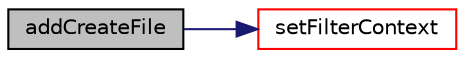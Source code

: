 digraph "addCreateFile"
{
  bgcolor="transparent";
  edge [fontname="Helvetica",fontsize="10",labelfontname="Helvetica",labelfontsize="10"];
  node [fontname="Helvetica",fontsize="10",shape=record];
  rankdir="LR";
  Node1 [label="addCreateFile",height=0.2,width=0.4,color="black", fillcolor="grey75", style="filled", fontcolor="black"];
  Node1 -> Node2 [color="midnightblue",fontsize="10",style="solid",fontname="Helvetica"];
  Node2 [label="setFilterContext",height=0.2,width=0.4,color="red",URL="$a00604.html#a9fb6decafaa7baafa002326b82315d7c",tooltip="Define filter variables for code, codeInclude, SHA1sum. "];
}
